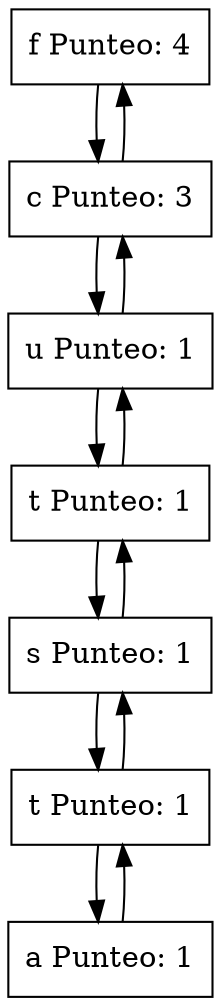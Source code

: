 digraph FichasJug1{ 
 linkdir=LR 
nodo0[shape= record label="f
 Punteo: 4"];
nodo1[shape= record label="c
 Punteo: 3"];
nodo2[shape= record label="u
 Punteo: 1"];
nodo3[shape= record label="t
 Punteo: 1"];
nodo4[shape= record label="s
 Punteo: 1"];
nodo5[shape= record label="t
 Punteo: 1"];
nodo6[shape= record label="a
 Punteo: 1"];

nodo0 -> nodo1
nodo1 -> nodo2
nodo1 -> nodo0
nodo2 -> nodo3
nodo2 -> nodo1
nodo3 -> nodo4
nodo3 -> nodo2
nodo4 -> nodo5
nodo4 -> nodo3
nodo5 -> nodo6
nodo5 -> nodo4
nodo6 -> nodo5
}
